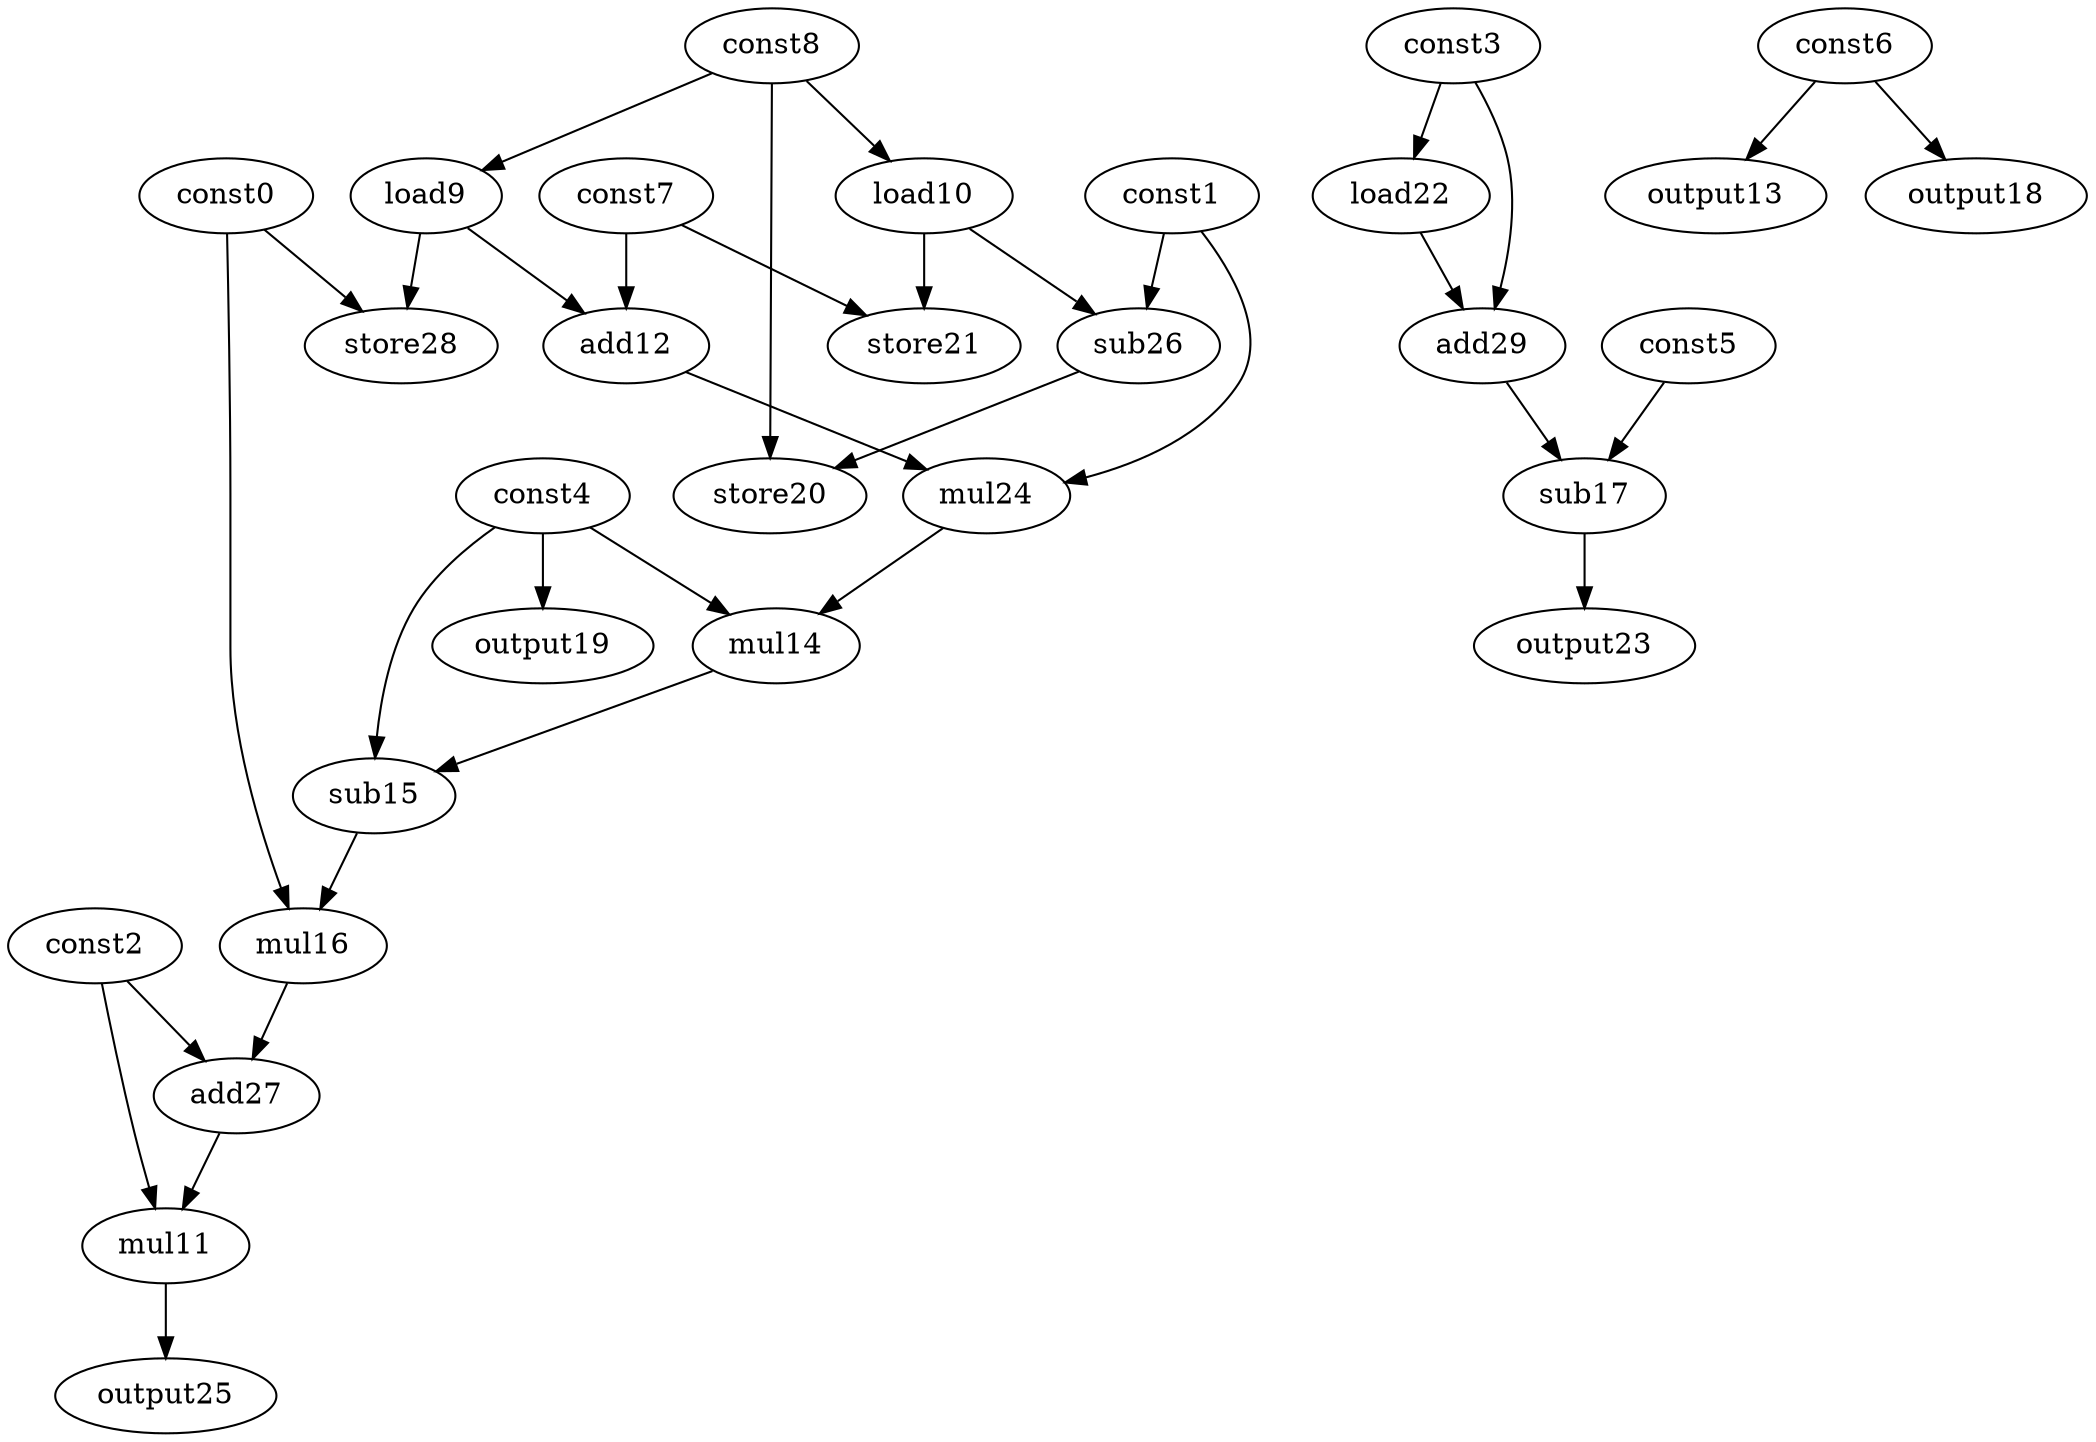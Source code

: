 digraph G { 
const0[opcode=const]; 
const1[opcode=const]; 
const2[opcode=const]; 
const3[opcode=const]; 
const4[opcode=const]; 
const5[opcode=const]; 
const6[opcode=const]; 
const7[opcode=const]; 
const8[opcode=const]; 
load9[opcode=load]; 
load10[opcode=load]; 
mul11[opcode=mul]; 
add12[opcode=add]; 
output13[opcode=output]; 
mul14[opcode=mul]; 
sub15[opcode=sub]; 
mul16[opcode=mul]; 
sub17[opcode=sub]; 
output18[opcode=output]; 
output19[opcode=output]; 
store20[opcode=store]; 
store21[opcode=store]; 
load22[opcode=load]; 
output23[opcode=output]; 
mul24[opcode=mul]; 
output25[opcode=output]; 
sub26[opcode=sub]; 
add27[opcode=add]; 
store28[opcode=store]; 
add29[opcode=add]; 
const8->load9[operand=0];
const8->load10[operand=0];
const6->output13[operand=0];
const6->output18[operand=0];
const4->output19[operand=0];
const3->load22[operand=0];
load9->add12[operand=0];
const7->add12[operand=1];
load10->store21[operand=0];
const7->store21[operand=1];
const1->sub26[operand=0];
load10->sub26[operand=1];
const0->store28[operand=0];
load9->store28[operand=1];
const3->add29[operand=0];
load22->add29[operand=1];
const5->sub17[operand=0];
add29->sub17[operand=1];
const8->store20[operand=0];
sub26->store20[operand=1];
const1->mul24[operand=0];
add12->mul24[operand=1];
mul24->mul14[operand=0];
const4->mul14[operand=1];
sub17->output23[operand=0];
const4->sub15[operand=0];
mul14->sub15[operand=1];
const0->mul16[operand=0];
sub15->mul16[operand=1];
mul16->add27[operand=0];
const2->add27[operand=1];
const2->mul11[operand=0];
add27->mul11[operand=1];
mul11->output25[operand=0];
}
